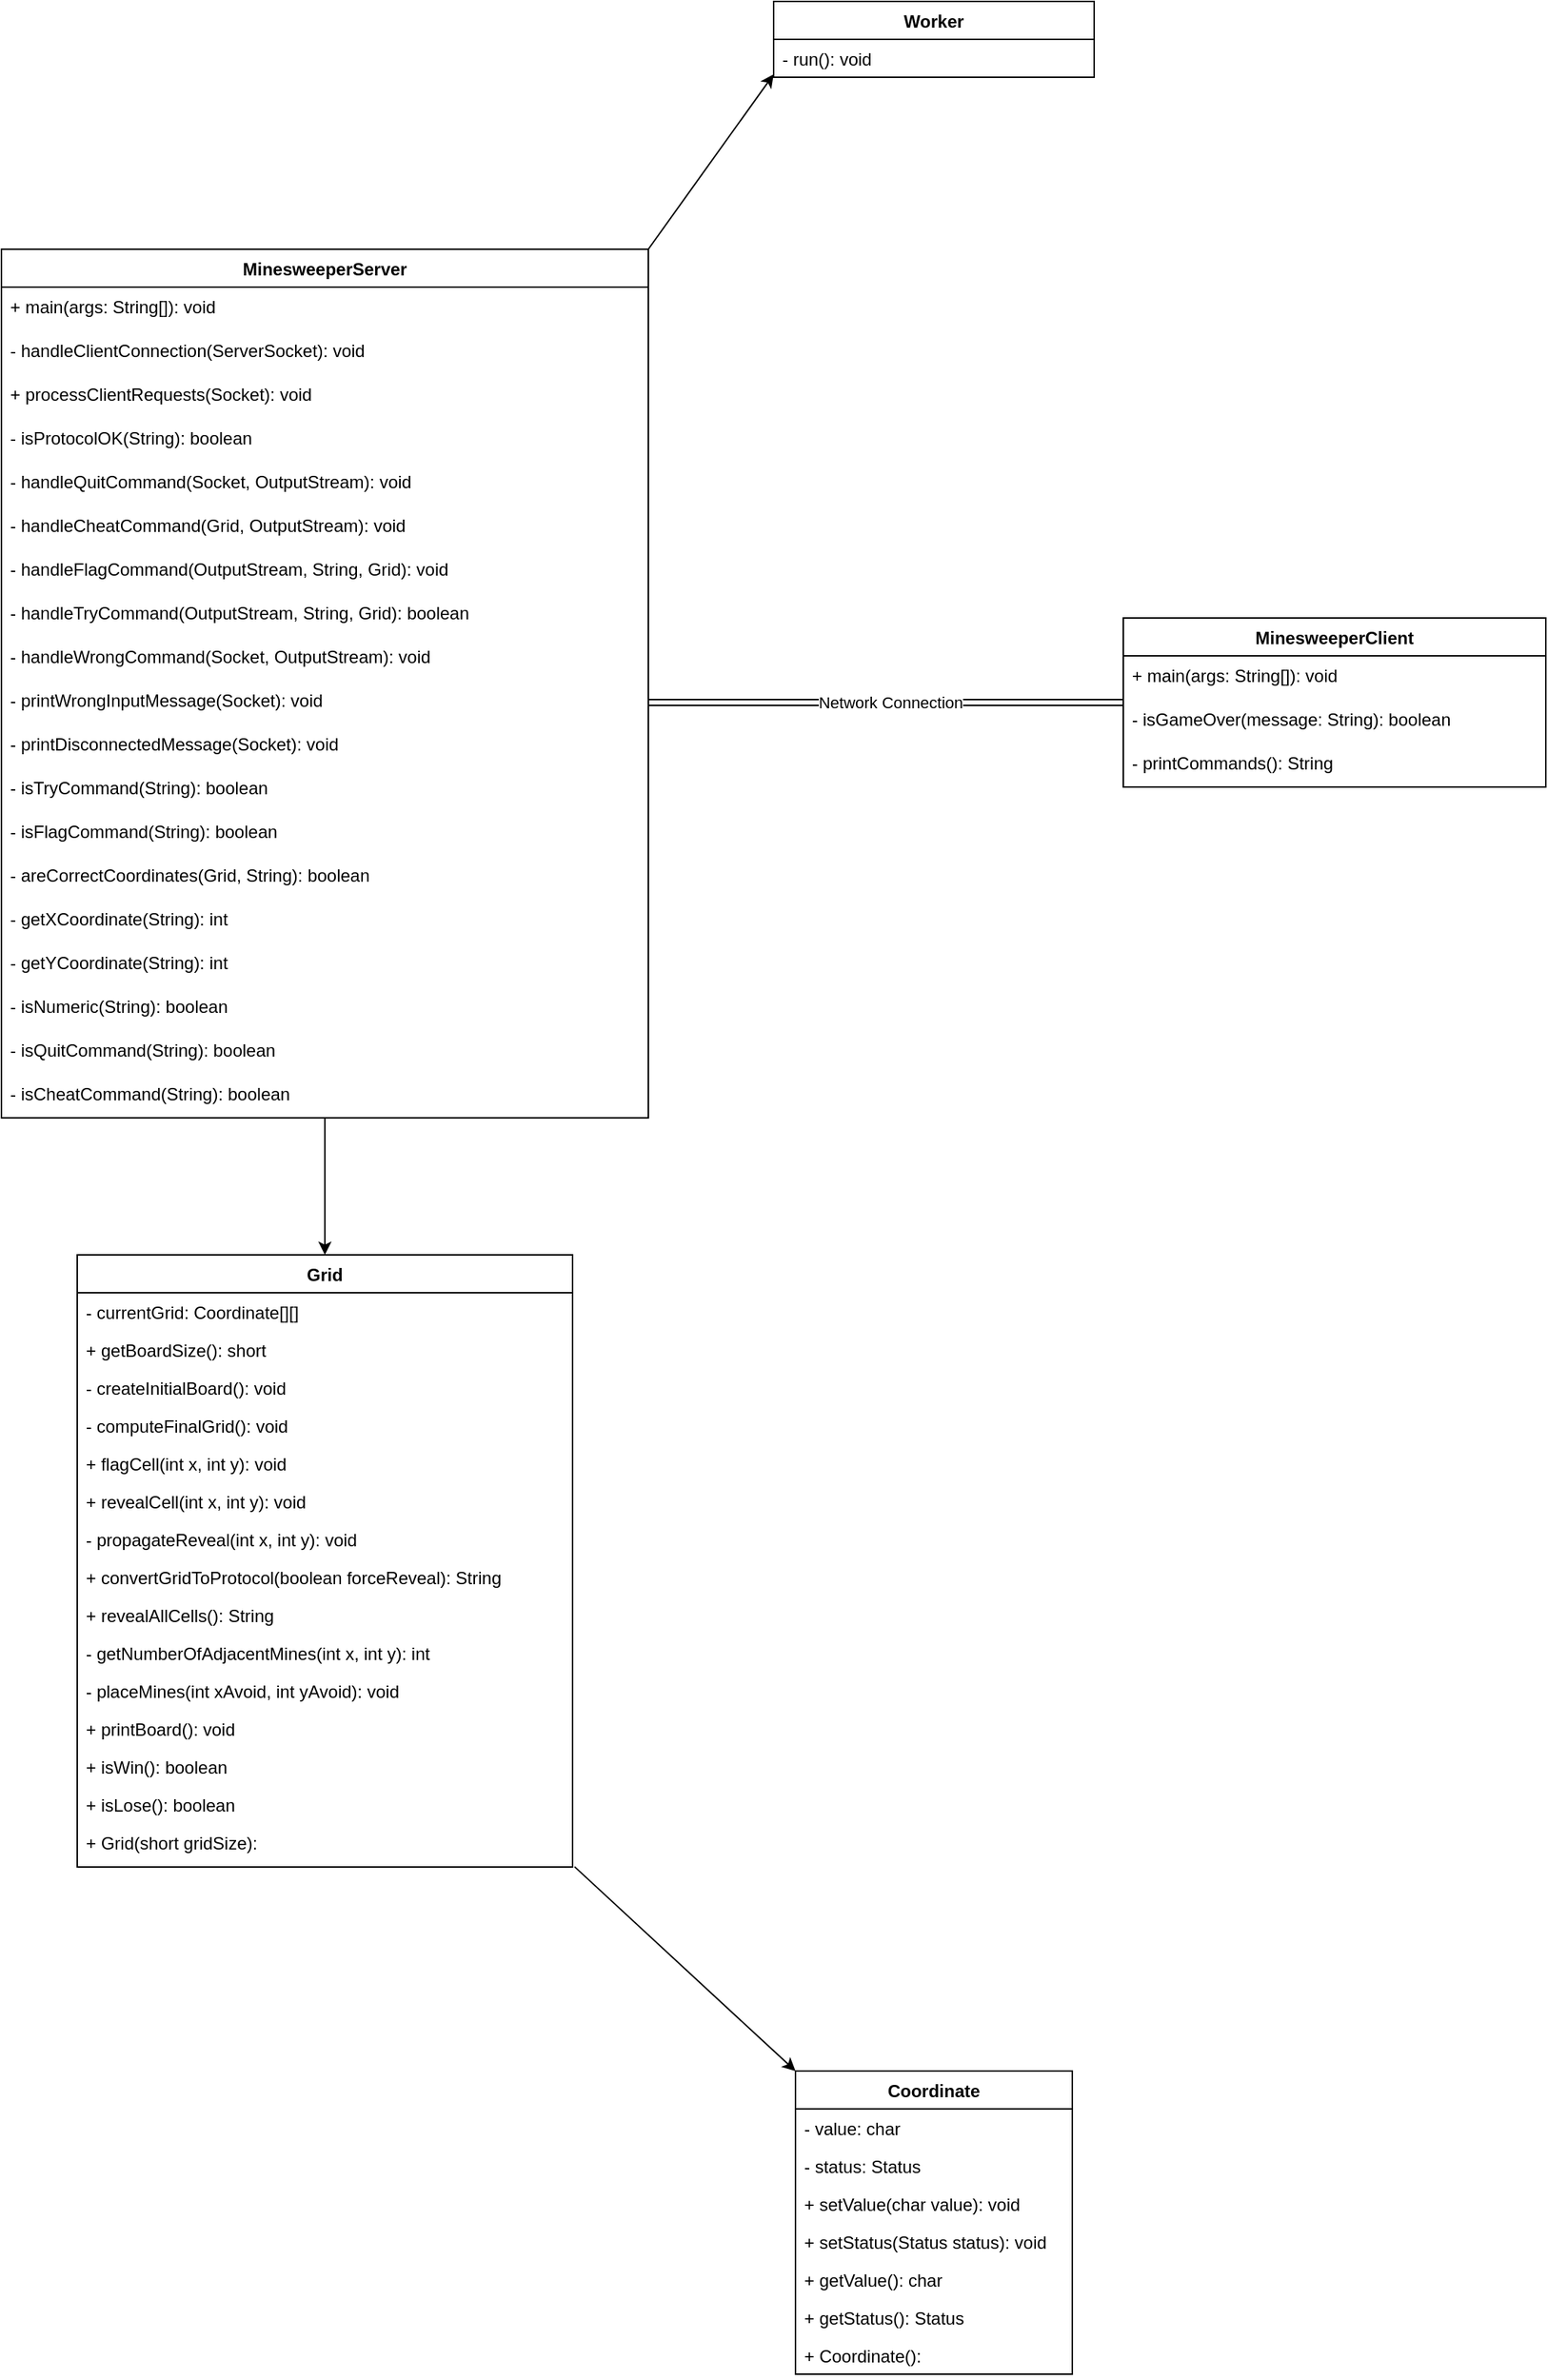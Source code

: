<mxfile>
    <diagram id="MAHr5kk7nUPrVwBGJ5mV" name="Page-1">
        <mxGraphModel dx="1406" dy="844" grid="1" gridSize="10" guides="1" tooltips="1" connect="1" arrows="1" fold="1" page="1" pageScale="1" pageWidth="827" pageHeight="1169" math="0" shadow="0">
            <root>
                <mxCell id="0"/>
                <mxCell id="1" parent="0"/>
                <mxCell id="91" style="edgeStyle=none;html=1;entryX=0;entryY=0;entryDx=0;entryDy=0;exitX=1.004;exitY=0.994;exitDx=0;exitDy=0;exitPerimeter=0;" edge="1" parent="1" source="30" target="31">
                    <mxGeometry relative="1" as="geometry"/>
                </mxCell>
                <mxCell id="14" value="Grid" style="swimlane;fontStyle=1;align=center;verticalAlign=top;childLayout=stackLayout;horizontal=1;startSize=26;horizontalStack=0;resizeParent=1;resizeParentMax=0;resizeLast=0;collapsible=1;marginBottom=0;whiteSpace=wrap;html=1;" parent="1" vertex="1">
                    <mxGeometry x="242" y="970" width="340" height="420" as="geometry"/>
                </mxCell>
                <mxCell id="15" value="- currentGrid: Coordinate[][]" style="text;strokeColor=none;fillColor=none;align=left;verticalAlign=top;spacingLeft=4;spacingRight=4;overflow=hidden;rotatable=0;points=[[0,0.5],[1,0.5]];portConstraint=eastwest;whiteSpace=wrap;html=1;" parent="14" vertex="1">
                    <mxGeometry y="26" width="340" height="26" as="geometry"/>
                </mxCell>
                <mxCell id="16" value="+ getBoardSize(): short" style="text;strokeColor=none;fillColor=none;align=left;verticalAlign=top;spacingLeft=4;spacingRight=4;overflow=hidden;rotatable=0;points=[[0,0.5],[1,0.5]];portConstraint=eastwest;whiteSpace=wrap;html=1;" parent="14" vertex="1">
                    <mxGeometry y="52" width="340" height="26" as="geometry"/>
                </mxCell>
                <mxCell id="17" value="- createInitialBoard(): void" style="text;strokeColor=none;fillColor=none;align=left;verticalAlign=top;spacingLeft=4;spacingRight=4;overflow=hidden;rotatable=0;points=[[0,0.5],[1,0.5]];portConstraint=eastwest;whiteSpace=wrap;html=1;" parent="14" vertex="1">
                    <mxGeometry y="78" width="340" height="26" as="geometry"/>
                </mxCell>
                <mxCell id="18" value="- computeFinalGrid(): void" style="text;strokeColor=none;fillColor=none;align=left;verticalAlign=top;spacingLeft=4;spacingRight=4;overflow=hidden;rotatable=0;points=[[0,0.5],[1,0.5]];portConstraint=eastwest;whiteSpace=wrap;html=1;" parent="14" vertex="1">
                    <mxGeometry y="104" width="340" height="26" as="geometry"/>
                </mxCell>
                <mxCell id="19" value="+ flagCell(int x, int y): void" style="text;strokeColor=none;fillColor=none;align=left;verticalAlign=top;spacingLeft=4;spacingRight=4;overflow=hidden;rotatable=0;points=[[0,0.5],[1,0.5]];portConstraint=eastwest;whiteSpace=wrap;html=1;" parent="14" vertex="1">
                    <mxGeometry y="130" width="340" height="26" as="geometry"/>
                </mxCell>
                <mxCell id="20" value="+ revealCell(int x, int y): void" style="text;strokeColor=none;fillColor=none;align=left;verticalAlign=top;spacingLeft=4;spacingRight=4;overflow=hidden;rotatable=0;points=[[0,0.5],[1,0.5]];portConstraint=eastwest;whiteSpace=wrap;html=1;" parent="14" vertex="1">
                    <mxGeometry y="156" width="340" height="26" as="geometry"/>
                </mxCell>
                <mxCell id="22" value="- propagateReveal(int x, int y): void" style="text;strokeColor=none;fillColor=none;align=left;verticalAlign=top;spacingLeft=4;spacingRight=4;overflow=hidden;rotatable=0;points=[[0,0.5],[1,0.5]];portConstraint=eastwest;whiteSpace=wrap;html=1;" parent="14" vertex="1">
                    <mxGeometry y="182" width="340" height="26" as="geometry"/>
                </mxCell>
                <mxCell id="23" value="+ convertGridToProtocol(boolean forceReveal): String" style="text;strokeColor=none;fillColor=none;align=left;verticalAlign=top;spacingLeft=4;spacingRight=4;overflow=hidden;rotatable=0;points=[[0,0.5],[1,0.5]];portConstraint=eastwest;whiteSpace=wrap;html=1;" parent="14" vertex="1">
                    <mxGeometry y="208" width="340" height="26" as="geometry"/>
                </mxCell>
                <mxCell id="24" value="+ revealAllCells(): String" style="text;strokeColor=none;fillColor=none;align=left;verticalAlign=top;spacingLeft=4;spacingRight=4;overflow=hidden;rotatable=0;points=[[0,0.5],[1,0.5]];portConstraint=eastwest;whiteSpace=wrap;html=1;" parent="14" vertex="1">
                    <mxGeometry y="234" width="340" height="26" as="geometry"/>
                </mxCell>
                <mxCell id="25" value="- getNumberOfAdjacentMines(int x, int y): int" style="text;strokeColor=none;fillColor=none;align=left;verticalAlign=top;spacingLeft=4;spacingRight=4;overflow=hidden;rotatable=0;points=[[0,0.5],[1,0.5]];portConstraint=eastwest;whiteSpace=wrap;html=1;" parent="14" vertex="1">
                    <mxGeometry y="260" width="340" height="26" as="geometry"/>
                </mxCell>
                <mxCell id="26" value="- placeMines(int xAvoid, int yAvoid): void" style="text;strokeColor=none;fillColor=none;align=left;verticalAlign=top;spacingLeft=4;spacingRight=4;overflow=hidden;rotatable=0;points=[[0,0.5],[1,0.5]];portConstraint=eastwest;whiteSpace=wrap;html=1;" parent="14" vertex="1">
                    <mxGeometry y="286" width="340" height="26" as="geometry"/>
                </mxCell>
                <mxCell id="27" value="+ printBoard(): void" style="text;strokeColor=none;fillColor=none;align=left;verticalAlign=top;spacingLeft=4;spacingRight=4;overflow=hidden;rotatable=0;points=[[0,0.5],[1,0.5]];portConstraint=eastwest;whiteSpace=wrap;html=1;" parent="14" vertex="1">
                    <mxGeometry y="312" width="340" height="26" as="geometry"/>
                </mxCell>
                <mxCell id="28" value="+ isWin(): boolean" style="text;strokeColor=none;fillColor=none;align=left;verticalAlign=top;spacingLeft=4;spacingRight=4;overflow=hidden;rotatable=0;points=[[0,0.5],[1,0.5]];portConstraint=eastwest;whiteSpace=wrap;html=1;" parent="14" vertex="1">
                    <mxGeometry y="338" width="340" height="26" as="geometry"/>
                </mxCell>
                <mxCell id="29" value="+ isLose(): boolean" style="text;strokeColor=none;fillColor=none;align=left;verticalAlign=top;spacingLeft=4;spacingRight=4;overflow=hidden;rotatable=0;points=[[0,0.5],[1,0.5]];portConstraint=eastwest;whiteSpace=wrap;html=1;" parent="14" vertex="1">
                    <mxGeometry y="364" width="340" height="26" as="geometry"/>
                </mxCell>
                <mxCell id="30" value="+ Grid(short gridSize): " style="text;strokeColor=none;fillColor=none;align=left;verticalAlign=top;spacingLeft=4;spacingRight=4;overflow=hidden;rotatable=0;points=[[0,0.5],[1,0.5]];portConstraint=eastwest;whiteSpace=wrap;html=1;" parent="14" vertex="1">
                    <mxGeometry y="390" width="340" height="30" as="geometry"/>
                </mxCell>
                <mxCell id="31" value="Coordinate" style="swimlane;fontStyle=1;align=center;verticalAlign=top;childLayout=stackLayout;horizontal=1;startSize=26;horizontalStack=0;resizeParent=1;resizeParentMax=0;resizeLast=0;collapsible=1;marginBottom=0;whiteSpace=wrap;html=1;" parent="1" vertex="1">
                    <mxGeometry x="735" y="1530" width="190" height="208" as="geometry"/>
                </mxCell>
                <mxCell id="32" value="- value: char" style="text;strokeColor=none;fillColor=none;align=left;verticalAlign=top;spacingLeft=4;spacingRight=4;overflow=hidden;rotatable=0;points=[[0,0.5],[1,0.5]];portConstraint=eastwest;whiteSpace=wrap;html=1;" parent="31" vertex="1">
                    <mxGeometry y="26" width="190" height="26" as="geometry"/>
                </mxCell>
                <mxCell id="33" value="- status: Status" style="text;strokeColor=none;fillColor=none;align=left;verticalAlign=top;spacingLeft=4;spacingRight=4;overflow=hidden;rotatable=0;points=[[0,0.5],[1,0.5]];portConstraint=eastwest;whiteSpace=wrap;html=1;" parent="31" vertex="1">
                    <mxGeometry y="52" width="190" height="26" as="geometry"/>
                </mxCell>
                <mxCell id="34" value="+ setValue(char value): void" style="text;strokeColor=none;fillColor=none;align=left;verticalAlign=top;spacingLeft=4;spacingRight=4;overflow=hidden;rotatable=0;points=[[0,0.5],[1,0.5]];portConstraint=eastwest;whiteSpace=wrap;html=1;" parent="31" vertex="1">
                    <mxGeometry y="78" width="190" height="26" as="geometry"/>
                </mxCell>
                <mxCell id="35" value="+ setStatus(Status status): void" style="text;strokeColor=none;fillColor=none;align=left;verticalAlign=top;spacingLeft=4;spacingRight=4;overflow=hidden;rotatable=0;points=[[0,0.5],[1,0.5]];portConstraint=eastwest;whiteSpace=wrap;html=1;" parent="31" vertex="1">
                    <mxGeometry y="104" width="190" height="26" as="geometry"/>
                </mxCell>
                <mxCell id="36" value="+ getValue(): char" style="text;strokeColor=none;fillColor=none;align=left;verticalAlign=top;spacingLeft=4;spacingRight=4;overflow=hidden;rotatable=0;points=[[0,0.5],[1,0.5]];portConstraint=eastwest;whiteSpace=wrap;html=1;" parent="31" vertex="1">
                    <mxGeometry y="130" width="190" height="26" as="geometry"/>
                </mxCell>
                <mxCell id="37" value="+ getStatus(): Status" style="text;strokeColor=none;fillColor=none;align=left;verticalAlign=top;spacingLeft=4;spacingRight=4;overflow=hidden;rotatable=0;points=[[0,0.5],[1,0.5]];portConstraint=eastwest;whiteSpace=wrap;html=1;" parent="31" vertex="1">
                    <mxGeometry y="156" width="190" height="26" as="geometry"/>
                </mxCell>
                <mxCell id="38" value="+ Coordinate(): " style="text;strokeColor=none;fillColor=none;align=left;verticalAlign=top;spacingLeft=4;spacingRight=4;overflow=hidden;rotatable=0;points=[[0,0.5],[1,0.5]];portConstraint=eastwest;whiteSpace=wrap;html=1;" parent="31" vertex="1">
                    <mxGeometry y="182" width="190" height="26" as="geometry"/>
                </mxCell>
                <mxCell id="41" value="Worker" style="swimlane;fontStyle=1;align=center;verticalAlign=top;childLayout=stackLayout;horizontal=1;startSize=26;horizontalStack=0;resizeParent=1;resizeParentMax=0;resizeLast=0;collapsible=1;marginBottom=0;whiteSpace=wrap;html=1;" parent="1" vertex="1">
                    <mxGeometry x="720" y="110" width="220" height="52" as="geometry"/>
                </mxCell>
                <mxCell id="42" value="- run(): void" style="text;strokeColor=none;fillColor=none;align=left;verticalAlign=top;spacingLeft=4;spacingRight=4;overflow=hidden;rotatable=0;points=[[0,0.5],[1,0.5]];portConstraint=eastwest;whiteSpace=wrap;html=1;" parent="41" vertex="1">
                    <mxGeometry y="26" width="220" height="26" as="geometry"/>
                </mxCell>
                <mxCell id="54" value="MinesweeperClient" style="swimlane;fontStyle=1;align=center;verticalAlign=top;childLayout=stackLayout;horizontal=1;startSize=26;horizontalStack=0;resizeParent=1;resizeParentMax=0;resizeLast=0;collapsible=1;marginBottom=0;whiteSpace=wrap;html=1;" vertex="1" parent="1">
                    <mxGeometry x="960" y="533" width="290" height="116" as="geometry"/>
                </mxCell>
                <mxCell id="55" value="+ main(args: String[]): void" style="text;strokeColor=none;fillColor=none;align=left;verticalAlign=top;spacingLeft=4;whiteSpace=wrap;html=1;" vertex="1" parent="54">
                    <mxGeometry y="26" width="290" height="30" as="geometry"/>
                </mxCell>
                <mxCell id="56" value="- isGameOver(message: String): boolean" style="text;strokeColor=none;fillColor=none;align=left;verticalAlign=top;spacingLeft=4;whiteSpace=wrap;html=1;" vertex="1" parent="54">
                    <mxGeometry y="56" width="290" height="30" as="geometry"/>
                </mxCell>
                <mxCell id="57" value="-  printCommands(): String" style="text;strokeColor=none;fillColor=none;align=left;verticalAlign=top;spacingLeft=4;whiteSpace=wrap;html=1;" vertex="1" parent="54">
                    <mxGeometry y="86" width="290" height="30" as="geometry"/>
                </mxCell>
                <mxCell id="89" style="edgeStyle=none;html=1;exitX=1;exitY=0;exitDx=0;exitDy=0;" edge="1" parent="1" source="58">
                    <mxGeometry relative="1" as="geometry">
                        <mxPoint x="720" y="160" as="targetPoint"/>
                    </mxGeometry>
                </mxCell>
                <mxCell id="58" value="MinesweeperServer" style="swimlane;fontStyle=1;align=center;verticalAlign=top;childLayout=stackLayout;horizontal=1;startSize=26;horizontalStack=0;resizeParent=1;resizeParentMax=0;resizeLast=0;collapsible=1;marginBottom=0;whiteSpace=wrap;html=1;" vertex="1" parent="1">
                    <mxGeometry x="190" y="280" width="444" height="596" as="geometry"/>
                </mxCell>
                <mxCell id="59" value="+ main(args: String[]): void" style="text;strokeColor=none;fillColor=none;align=left;verticalAlign=top;spacingLeft=4;whiteSpace=wrap;html=1;" vertex="1" parent="58">
                    <mxGeometry y="26" width="444" height="30" as="geometry"/>
                </mxCell>
                <mxCell id="60" value="- handleClientConnection(ServerSocket): void" style="text;strokeColor=none;fillColor=none;align=left;verticalAlign=top;spacingLeft=4;whiteSpace=wrap;html=1;" vertex="1" parent="58">
                    <mxGeometry y="56" width="444" height="30" as="geometry"/>
                </mxCell>
                <mxCell id="61" value="+ processClientRequests(Socket): void" style="text;strokeColor=none;fillColor=none;align=left;verticalAlign=top;spacingLeft=4;whiteSpace=wrap;html=1;" vertex="1" parent="58">
                    <mxGeometry y="86" width="444" height="30" as="geometry"/>
                </mxCell>
                <mxCell id="62" value="- isProtocolOK(String): boolean" style="text;strokeColor=none;fillColor=none;align=left;verticalAlign=top;spacingLeft=4;whiteSpace=wrap;html=1;" vertex="1" parent="58">
                    <mxGeometry y="116" width="444" height="30" as="geometry"/>
                </mxCell>
                <mxCell id="63" value="- handleQuitCommand(Socket, OutputStream): void" style="text;strokeColor=none;fillColor=none;align=left;verticalAlign=top;spacingLeft=4;whiteSpace=wrap;html=1;" vertex="1" parent="58">
                    <mxGeometry y="146" width="444" height="30" as="geometry"/>
                </mxCell>
                <mxCell id="64" value="- handleCheatCommand(Grid, OutputStream): void" style="text;strokeColor=none;fillColor=none;align=left;verticalAlign=top;spacingLeft=4;whiteSpace=wrap;html=1;" vertex="1" parent="58">
                    <mxGeometry y="176" width="444" height="30" as="geometry"/>
                </mxCell>
                <mxCell id="65" value="- handleFlagCommand(OutputStream, String, Grid): void" style="text;strokeColor=none;fillColor=none;align=left;verticalAlign=top;spacingLeft=4;whiteSpace=wrap;html=1;" vertex="1" parent="58">
                    <mxGeometry y="206" width="444" height="30" as="geometry"/>
                </mxCell>
                <mxCell id="66" value="- handleTryCommand(OutputStream, String, Grid): boolean" style="text;strokeColor=none;fillColor=none;align=left;verticalAlign=top;spacingLeft=4;whiteSpace=wrap;html=1;" vertex="1" parent="58">
                    <mxGeometry y="236" width="444" height="30" as="geometry"/>
                </mxCell>
                <mxCell id="67" value="- handleWrongCommand(Socket, OutputStream): void" style="text;strokeColor=none;fillColor=none;align=left;verticalAlign=top;spacingLeft=4;whiteSpace=wrap;html=1;" vertex="1" parent="58">
                    <mxGeometry y="266" width="444" height="30" as="geometry"/>
                </mxCell>
                <mxCell id="69" value="- printWrongInputMessage(Socket): void" style="text;strokeColor=none;fillColor=none;align=left;verticalAlign=top;spacingLeft=4;whiteSpace=wrap;html=1;" vertex="1" parent="58">
                    <mxGeometry y="296" width="444" height="30" as="geometry"/>
                </mxCell>
                <mxCell id="70" value="- printDisconnectedMessage(Socket): void" style="text;strokeColor=none;fillColor=none;align=left;verticalAlign=top;spacingLeft=4;whiteSpace=wrap;html=1;" vertex="1" parent="58">
                    <mxGeometry y="326" width="444" height="30" as="geometry"/>
                </mxCell>
                <mxCell id="71" value="- isTryCommand(String): boolean" style="text;strokeColor=none;fillColor=none;align=left;verticalAlign=top;spacingLeft=4;whiteSpace=wrap;html=1;" vertex="1" parent="58">
                    <mxGeometry y="356" width="444" height="30" as="geometry"/>
                </mxCell>
                <mxCell id="72" value="- isFlagCommand(String): boolean" style="text;strokeColor=none;fillColor=none;align=left;verticalAlign=top;spacingLeft=4;whiteSpace=wrap;html=1;" vertex="1" parent="58">
                    <mxGeometry y="386" width="444" height="30" as="geometry"/>
                </mxCell>
                <mxCell id="73" value="- areCorrectCoordinates(Grid, String): boolean" style="text;strokeColor=none;fillColor=none;align=left;verticalAlign=top;spacingLeft=4;whiteSpace=wrap;html=1;" vertex="1" parent="58">
                    <mxGeometry y="416" width="444" height="30" as="geometry"/>
                </mxCell>
                <mxCell id="75" value="- getXCoordinate(String): int" style="text;strokeColor=none;fillColor=none;align=left;verticalAlign=top;spacingLeft=4;whiteSpace=wrap;html=1;" vertex="1" parent="58">
                    <mxGeometry y="446" width="444" height="30" as="geometry"/>
                </mxCell>
                <mxCell id="74" value="- getYCoordinate(String): int" style="text;strokeColor=none;fillColor=none;align=left;verticalAlign=top;spacingLeft=4;whiteSpace=wrap;html=1;" vertex="1" parent="58">
                    <mxGeometry y="476" width="444" height="30" as="geometry"/>
                </mxCell>
                <mxCell id="77" value="- isNumeric(String): boolean" style="text;strokeColor=none;fillColor=none;align=left;verticalAlign=top;spacingLeft=4;whiteSpace=wrap;html=1;" vertex="1" parent="58">
                    <mxGeometry y="506" width="444" height="30" as="geometry"/>
                </mxCell>
                <mxCell id="76" value="- isQuitCommand(String): boolean" style="text;strokeColor=none;fillColor=none;align=left;verticalAlign=top;spacingLeft=4;whiteSpace=wrap;html=1;" vertex="1" parent="58">
                    <mxGeometry y="536" width="444" height="30" as="geometry"/>
                </mxCell>
                <mxCell id="78" value="- isCheatCommand(String): boolean" style="text;strokeColor=none;fillColor=none;align=left;verticalAlign=top;spacingLeft=4;whiteSpace=wrap;html=1;" vertex="1" parent="58">
                    <mxGeometry y="566" width="444" height="30" as="geometry"/>
                </mxCell>
                <mxCell id="90" style="edgeStyle=none;html=1;exitX=0.5;exitY=1;exitDx=0;exitDy=0;entryX=0.5;entryY=0;entryDx=0;entryDy=0;" edge="1" parent="1" source="78" target="14">
                    <mxGeometry relative="1" as="geometry">
                        <mxPoint x="320" y="930" as="targetPoint"/>
                    </mxGeometry>
                </mxCell>
                <mxCell id="92" style="html=1;exitX=1;exitY=0.5;exitDx=0;exitDy=0;entryX=0;entryY=0.5;entryDx=0;entryDy=0;strokeColor=default;shape=link;" edge="1" parent="1" source="69" target="54">
                    <mxGeometry relative="1" as="geometry"/>
                </mxCell>
                <mxCell id="95" value="Network Connection" style="edgeLabel;html=1;align=center;verticalAlign=middle;resizable=0;points=[];" vertex="1" connectable="0" parent="92">
                    <mxGeometry x="0.123" relative="1" as="geometry">
                        <mxPoint x="-17" as="offset"/>
                    </mxGeometry>
                </mxCell>
            </root>
        </mxGraphModel>
    </diagram>
</mxfile>